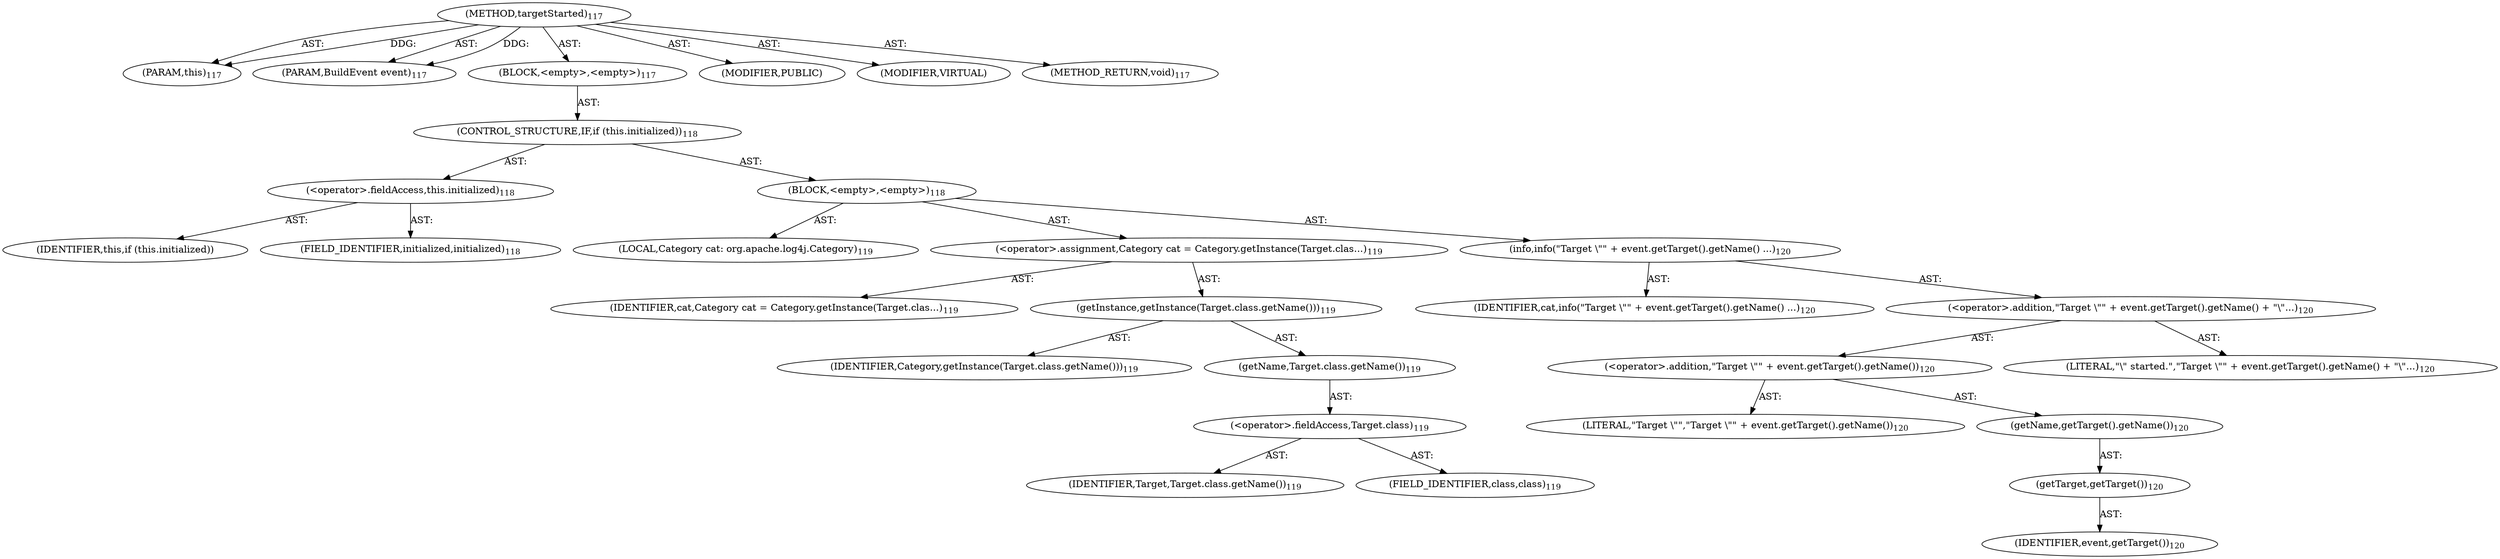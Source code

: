 digraph "targetStarted" {  
"111669149699" [label = <(METHOD,targetStarted)<SUB>117</SUB>> ]
"115964116997" [label = <(PARAM,this)<SUB>117</SUB>> ]
"115964116998" [label = <(PARAM,BuildEvent event)<SUB>117</SUB>> ]
"25769803785" [label = <(BLOCK,&lt;empty&gt;,&lt;empty&gt;)<SUB>117</SUB>> ]
"47244640262" [label = <(CONTROL_STRUCTURE,IF,if (this.initialized))<SUB>118</SUB>> ]
"30064771102" [label = <(&lt;operator&gt;.fieldAccess,this.initialized)<SUB>118</SUB>> ]
"68719476758" [label = <(IDENTIFIER,this,if (this.initialized))> ]
"55834574855" [label = <(FIELD_IDENTIFIER,initialized,initialized)<SUB>118</SUB>> ]
"25769803786" [label = <(BLOCK,&lt;empty&gt;,&lt;empty&gt;)<SUB>118</SUB>> ]
"94489280516" [label = <(LOCAL,Category cat: org.apache.log4j.Category)<SUB>119</SUB>> ]
"30064771103" [label = <(&lt;operator&gt;.assignment,Category cat = Category.getInstance(Target.clas...)<SUB>119</SUB>> ]
"68719476759" [label = <(IDENTIFIER,cat,Category cat = Category.getInstance(Target.clas...)<SUB>119</SUB>> ]
"30064771104" [label = <(getInstance,getInstance(Target.class.getName()))<SUB>119</SUB>> ]
"68719476760" [label = <(IDENTIFIER,Category,getInstance(Target.class.getName()))<SUB>119</SUB>> ]
"30064771105" [label = <(getName,Target.class.getName())<SUB>119</SUB>> ]
"30064771106" [label = <(&lt;operator&gt;.fieldAccess,Target.class)<SUB>119</SUB>> ]
"68719476761" [label = <(IDENTIFIER,Target,Target.class.getName())<SUB>119</SUB>> ]
"55834574856" [label = <(FIELD_IDENTIFIER,class,class)<SUB>119</SUB>> ]
"30064771107" [label = <(info,info(&quot;Target \&quot;&quot; + event.getTarget().getName() ...)<SUB>120</SUB>> ]
"68719476762" [label = <(IDENTIFIER,cat,info(&quot;Target \&quot;&quot; + event.getTarget().getName() ...)<SUB>120</SUB>> ]
"30064771108" [label = <(&lt;operator&gt;.addition,&quot;Target \&quot;&quot; + event.getTarget().getName() + &quot;\&quot;...)<SUB>120</SUB>> ]
"30064771109" [label = <(&lt;operator&gt;.addition,&quot;Target \&quot;&quot; + event.getTarget().getName())<SUB>120</SUB>> ]
"90194313225" [label = <(LITERAL,&quot;Target \&quot;&quot;,&quot;Target \&quot;&quot; + event.getTarget().getName())<SUB>120</SUB>> ]
"30064771110" [label = <(getName,getTarget().getName())<SUB>120</SUB>> ]
"30064771111" [label = <(getTarget,getTarget())<SUB>120</SUB>> ]
"68719476763" [label = <(IDENTIFIER,event,getTarget())<SUB>120</SUB>> ]
"90194313226" [label = <(LITERAL,&quot;\&quot; started.&quot;,&quot;Target \&quot;&quot; + event.getTarget().getName() + &quot;\&quot;...)<SUB>120</SUB>> ]
"133143986183" [label = <(MODIFIER,PUBLIC)> ]
"133143986184" [label = <(MODIFIER,VIRTUAL)> ]
"128849018883" [label = <(METHOD_RETURN,void)<SUB>117</SUB>> ]
  "111669149699" -> "115964116997"  [ label = "AST: "] 
  "111669149699" -> "115964116998"  [ label = "AST: "] 
  "111669149699" -> "25769803785"  [ label = "AST: "] 
  "111669149699" -> "133143986183"  [ label = "AST: "] 
  "111669149699" -> "133143986184"  [ label = "AST: "] 
  "111669149699" -> "128849018883"  [ label = "AST: "] 
  "25769803785" -> "47244640262"  [ label = "AST: "] 
  "47244640262" -> "30064771102"  [ label = "AST: "] 
  "47244640262" -> "25769803786"  [ label = "AST: "] 
  "30064771102" -> "68719476758"  [ label = "AST: "] 
  "30064771102" -> "55834574855"  [ label = "AST: "] 
  "25769803786" -> "94489280516"  [ label = "AST: "] 
  "25769803786" -> "30064771103"  [ label = "AST: "] 
  "25769803786" -> "30064771107"  [ label = "AST: "] 
  "30064771103" -> "68719476759"  [ label = "AST: "] 
  "30064771103" -> "30064771104"  [ label = "AST: "] 
  "30064771104" -> "68719476760"  [ label = "AST: "] 
  "30064771104" -> "30064771105"  [ label = "AST: "] 
  "30064771105" -> "30064771106"  [ label = "AST: "] 
  "30064771106" -> "68719476761"  [ label = "AST: "] 
  "30064771106" -> "55834574856"  [ label = "AST: "] 
  "30064771107" -> "68719476762"  [ label = "AST: "] 
  "30064771107" -> "30064771108"  [ label = "AST: "] 
  "30064771108" -> "30064771109"  [ label = "AST: "] 
  "30064771108" -> "90194313226"  [ label = "AST: "] 
  "30064771109" -> "90194313225"  [ label = "AST: "] 
  "30064771109" -> "30064771110"  [ label = "AST: "] 
  "30064771110" -> "30064771111"  [ label = "AST: "] 
  "30064771111" -> "68719476763"  [ label = "AST: "] 
  "111669149699" -> "115964116997"  [ label = "DDG: "] 
  "111669149699" -> "115964116998"  [ label = "DDG: "] 
}
